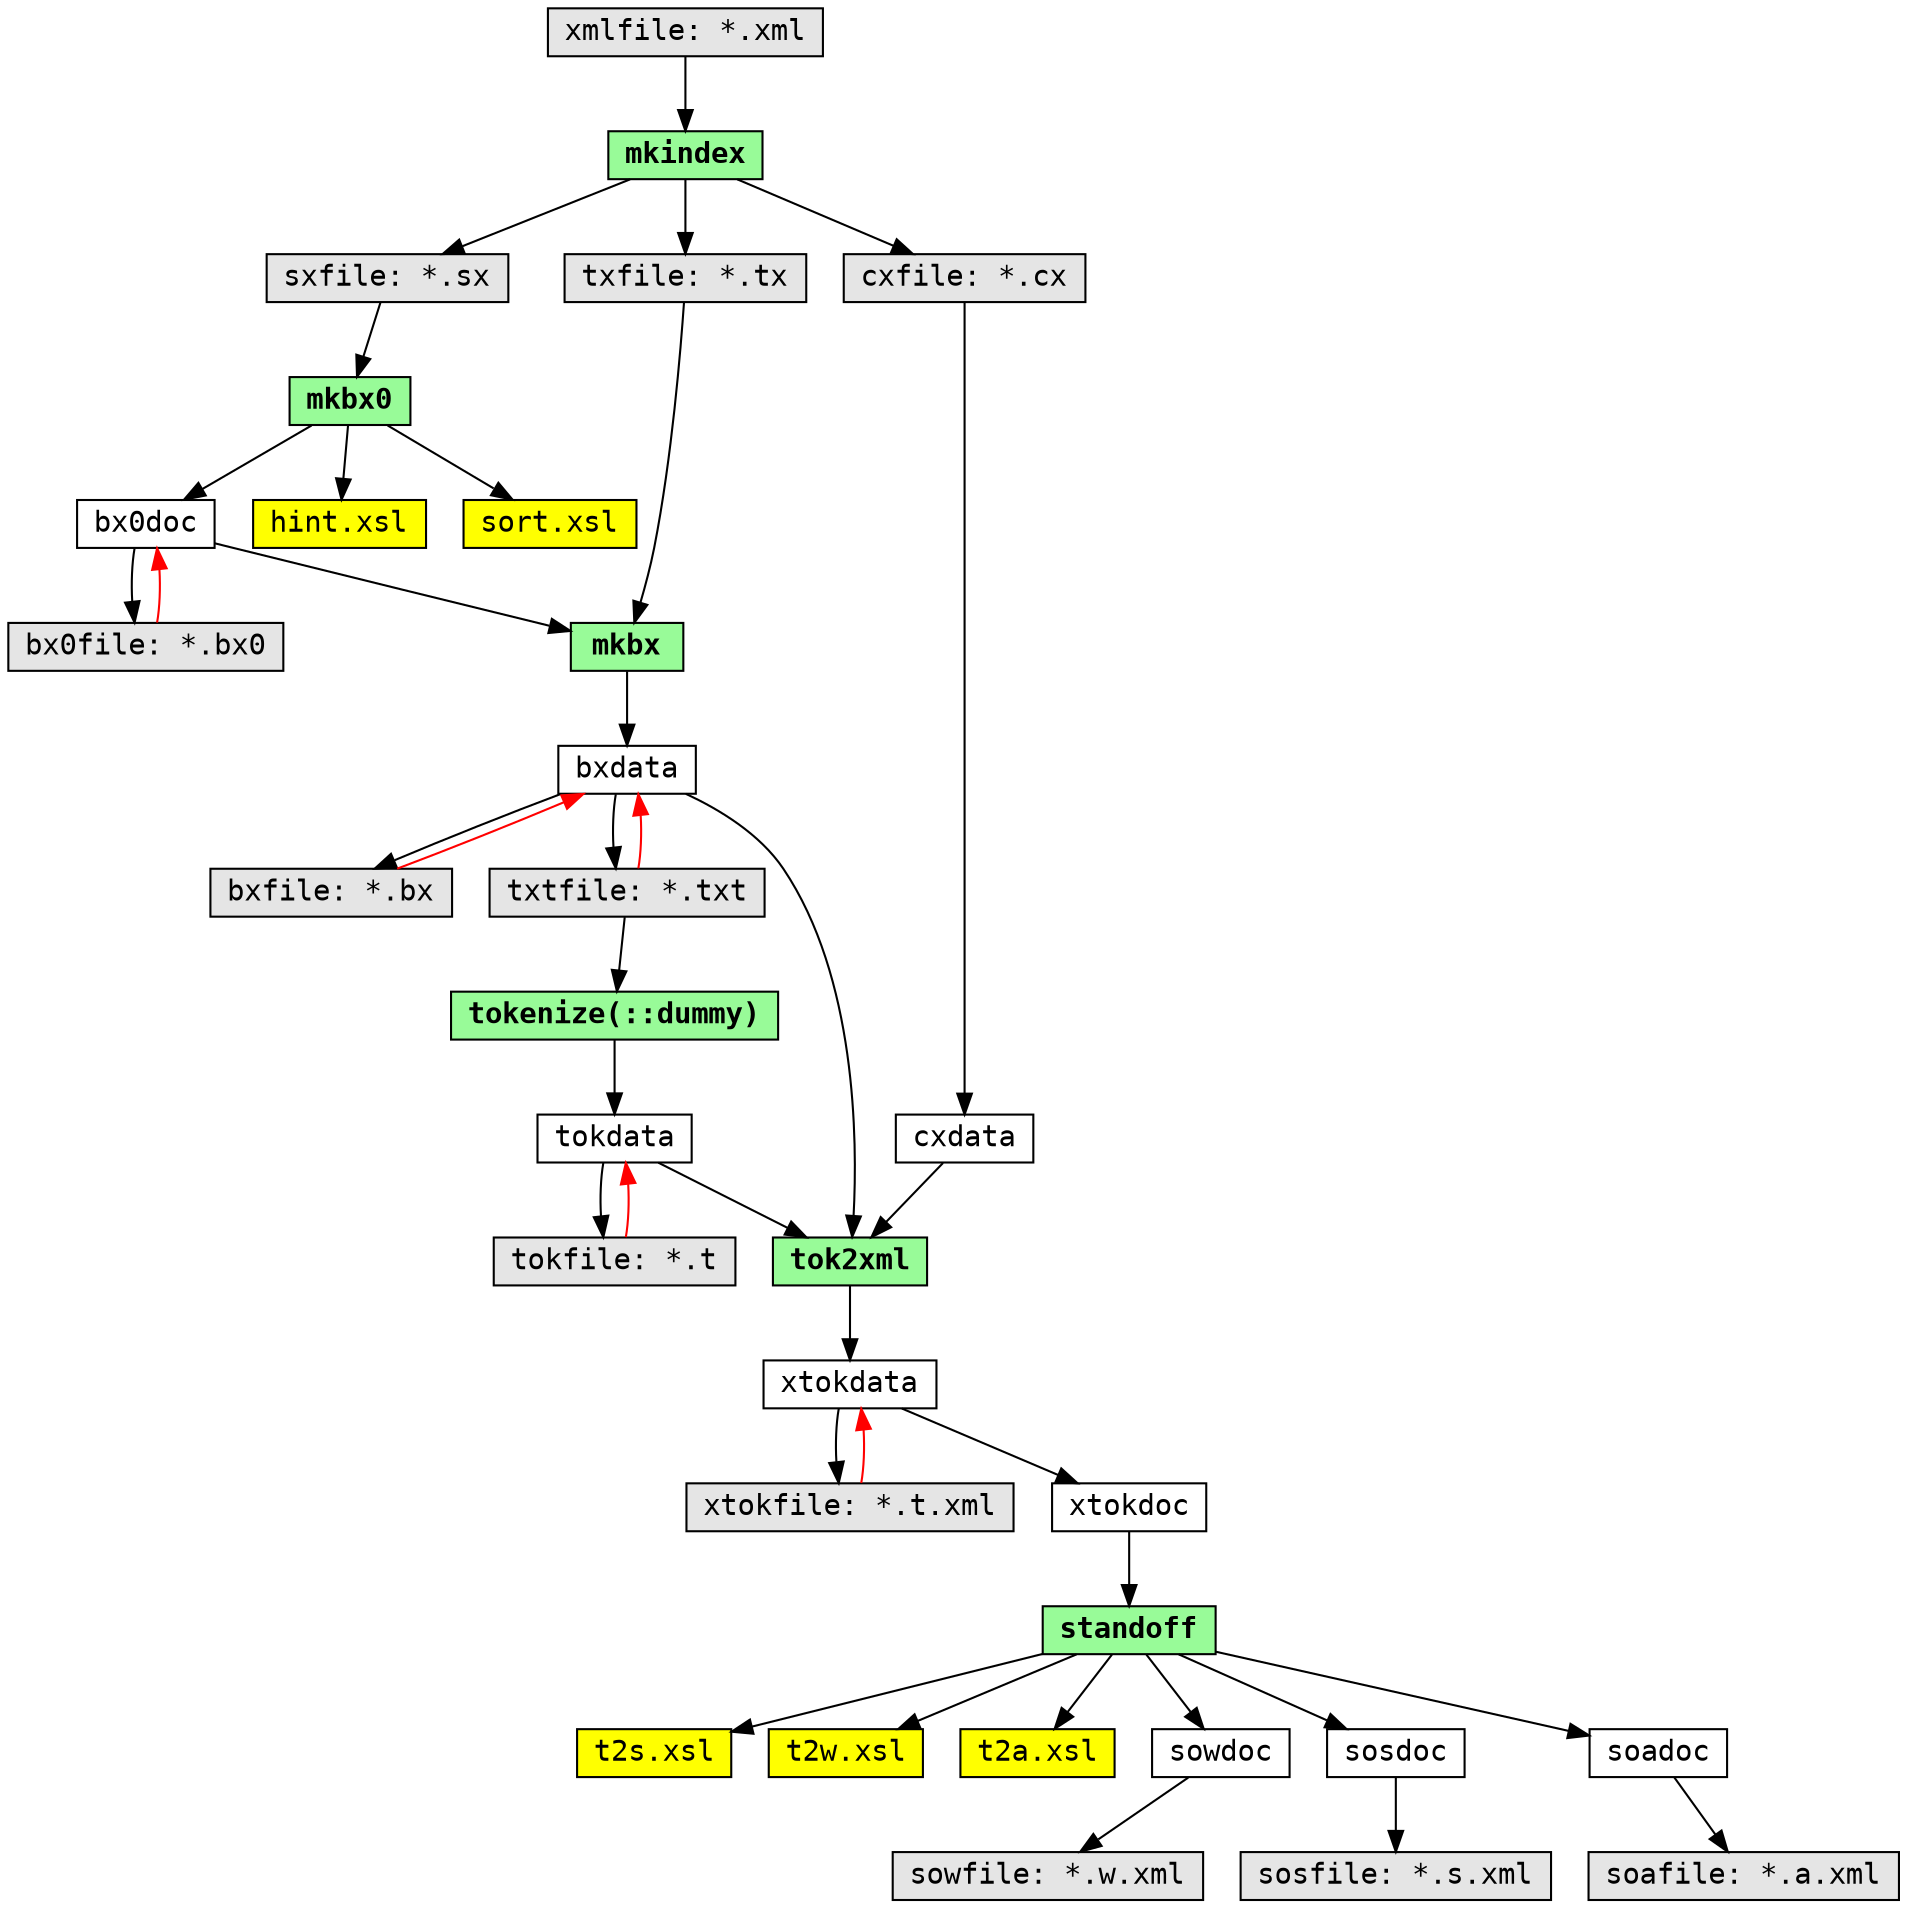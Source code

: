/* -*- Mode: C -*- */
digraph dataflow {
  node [shape=rectangle,height=0.25,fontname="Courier"];
  edge [decorate=0,fontname="Courier"];

  xml [label="xmlfile: *.xml",shape=rectangle,style=filled,fillcolor=grey90];

  mkindex [label="mkindex",shape=rectangle,style=filled,fillcolor=PaleGreen,fontname="Courier-Bold"];
  xml -> mkindex;

  sxfile [label="sxfile: *.sx",shape=rectangle,style=filled,fillcolor=grey90];
  txfile [label="txfile: *.tx",shape=rectangle,style=filled,fillcolor=grey90];
  cxfile [label="cxfile: *.cx",shape=rectangle,style=filled,fillcolor=grey90];
  mkindex -> cxfile;
  mkindex -> sxfile;
  mkindex -> txfile;
  {rank=same; cxfile sxfile txfile}

  cxdata [label="cxdata"];
  cxfile -> cxdata;

  bx0doc [label="bx0doc"];
  mkbx0 [label="mkbx0",shape=rectangle,style=filled,fillcolor=PaleGreen,fontname="Courier-Bold"];
  sxfile -> mkbx0;
  mkbx0 -> bx0doc;

  hint_xsl [label="hint.xsl",shape=rectangle,style=filled,fillcolor=yellow];
  sort_xsl [label="sort.xsl",shape=rectangle,style=filled,fillcolor=yellow];
  mkbx0 -> hint_xsl;
  mkbx0 -> sort_xsl;
  
  bx0file [label="bx0file: *.bx0",shape=rectangle,style=filled,fillcolor=grey90];
  bx0doc -> bx0file;
  bx0file -> bx0doc [color=red];

  bxdata [label="bxdata"];
  mkbx [label="mkbx",shape=rectangle,style=filled,fillcolor=PaleGreen,fontname="Courier-Bold"];
  bx0doc -> mkbx;
  txfile -> mkbx;
  mkbx -> bxdata;
  //{rank=same; bxdata txtfile;}
  //{rank=same; mkbx bxfile;}

  bxfile [label="bxfile: *.bx",shape=rectangle,style=filled,fillcolor=grey90];
  txtfile [label="txtfile: *.txt",shape=rectangle,style=filled,fillcolor=grey90];
  bxdata -> bxfile;
  bxdata -> txtfile;
  bxfile -> bxdata [color=red];
  txtfile -> bxdata [color=red];
  //{rank=same; bxfile txtfile}

  tokdata [label="tokdata"];
  tokenize [label="tokenize(::dummy)",shape=rectangle,style=filled,fillcolor=PaleGreen,fontname="Courier-Bold",justify="left"];
  txtfile -> tokenize;
  tokenize -> tokdata;

  tokfile [label="tokfile: *.t",shape=rectangle,style=filled,fillcolor=grey90];
  tokdata -> tokfile;
  tokfile -> tokdata [color=red];
  //{rank=same; tokdata tokfile;}

  xtokdata [label="xtokdata"];
  xtokfile [label="xtokfile: *.t.xml",shape=rectangle,style=filled,fillcolor=grey90];
  xtokdoc  [label="xtokdoc"];
  xtokdata -> xtokfile;
  xtokfile -> xtokdata [color=red];
  xtokdata -> xtokdoc;
  //{rank=same; xtokdata xtokfile;}

  tok2xml [label="tok2xml",shape=rectangle,style=filled,fillcolor=PaleGreen,fontname="Courier-Bold"];
  tokdata -> tok2xml;
  bxdata  -> tok2xml;
  cxdata  -> tok2xml;
  tok2xml -> xtokdata;
  {rank=same; cxdata tokdata};

  standoff [label="standoff",shape=rectangle,style=filled,fillcolor=PaleGreen,fontname="Courier-Bold"];
  xtokdoc -> standoff;

  t2s_xsl [label="t2s.xsl",shape=rectangle,style=filled,fillcolor=yellow];
  t2w_xsl [label="t2w.xsl",shape=rectangle,style=filled,fillcolor=yellow];
  t2a_xsl [label="t2a.xsl",shape=rectangle,style=filled,fillcolor=yellow];
  standoff -> t2s_xsl;
  standoff -> t2w_xsl;
  standoff -> t2a_xsl;

  sowdoc [label="sowdoc"];
  standoff -> sowdoc;
  sowfile [label="sowfile: *.w.xml",shape=rectangle,style=filled,fillcolor=grey90];
  sowdoc -> sowfile;
  
  sosdoc [label="sosdoc"];
  standoff -> sosdoc;
  sosfile [label="sosfile: *.s.xml",shape=rectangle,style=filled,fillcolor=grey90];
  sosdoc -> sosfile;

  soadoc [label="soadoc"];
  standoff -> soadoc;
  soafile [label="soafile: *.a.xml",shape=rectangle,style=filled,fillcolor=grey90];
  soadoc -> soafile;
}
